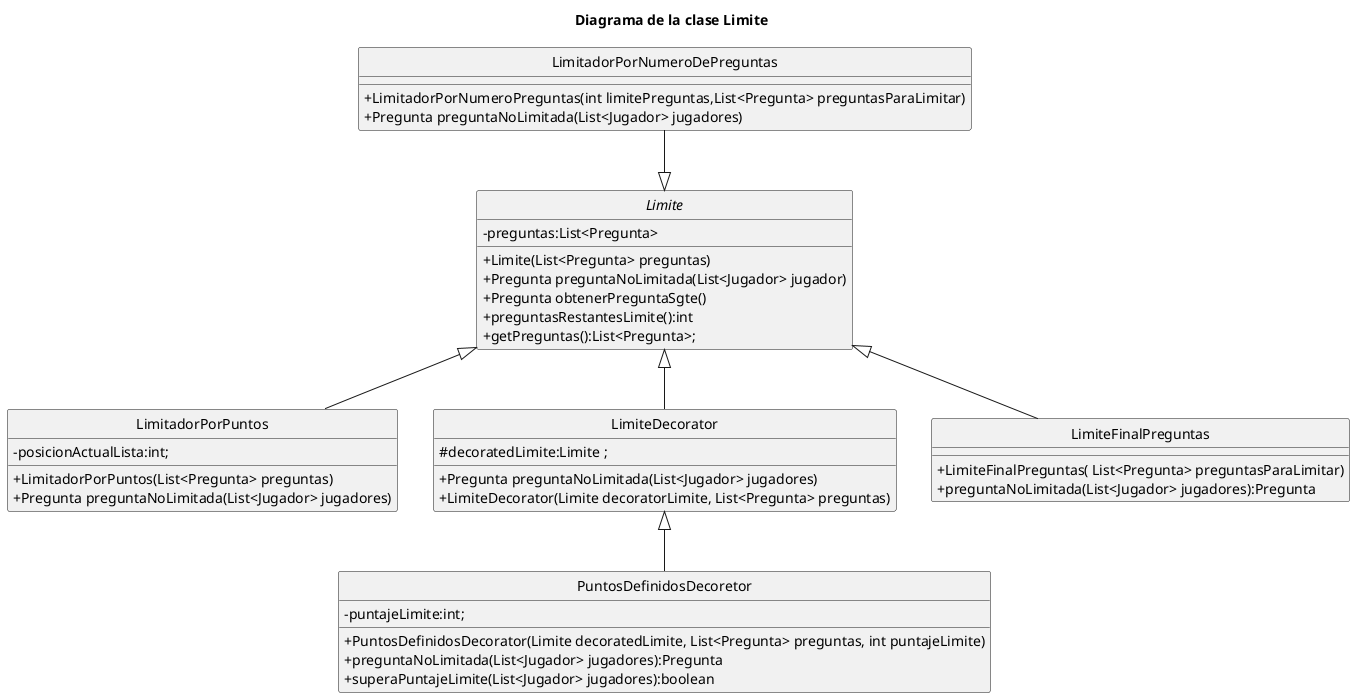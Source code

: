 @startuml
'https://plantuml.com/class-diagram

title Diagrama de la clase Limite
skinparam monochrome true
hide circle
skinparam classAttributeIconSize 0

abstract class Limite{
    -preguntas:List<Pregunta>
    +Limite(List<Pregunta> preguntas)
    +Pregunta preguntaNoLimitada(List<Jugador> jugador)
    +Pregunta obtenerPreguntaSgte()
    +preguntasRestantesLimite():int
    +getPreguntas():List<Pregunta>;
}
class LimitadorPorNumeroDePreguntas{
    +LimitadorPorNumeroPreguntas(int limitePreguntas,List<Pregunta> preguntasParaLimitar)
    +Pregunta preguntaNoLimitada(List<Jugador> jugadores)
}
class LimitadorPorPuntos{
    -posicionActualLista:int;
    +LimitadorPorPuntos(List<Pregunta> preguntas)
    +Pregunta preguntaNoLimitada(List<Jugador> jugadores)
}
class LimiteDecorator{
    #decoratedLimite:Limite ;
    +Pregunta preguntaNoLimitada(List<Jugador> jugadores)
    +LimiteDecorator(Limite decoratorLimite, List<Pregunta> preguntas)
}
class LimiteFinalPreguntas{
    +LimiteFinalPreguntas( List<Pregunta> preguntasParaLimitar)
    +preguntaNoLimitada(List<Jugador> jugadores):Pregunta
}
class PuntosDefinidosDecoretor{
    -puntajeLimite:int;
    +PuntosDefinidosDecorator(Limite decoratedLimite, List<Pregunta> preguntas, int puntajeLimite)
    +preguntaNoLimitada(List<Jugador> jugadores):Pregunta
    +superaPuntajeLimite(List<Jugador> jugadores):boolean
}
Limite <|-up- LimitadorPorNumeroDePreguntas
Limite <|-- LimitadorPorPuntos
Limite <|-- LimiteDecorator
Limite <|-- LimiteFinalPreguntas
LimiteDecorator <|-- PuntosDefinidosDecoretor


@enduml